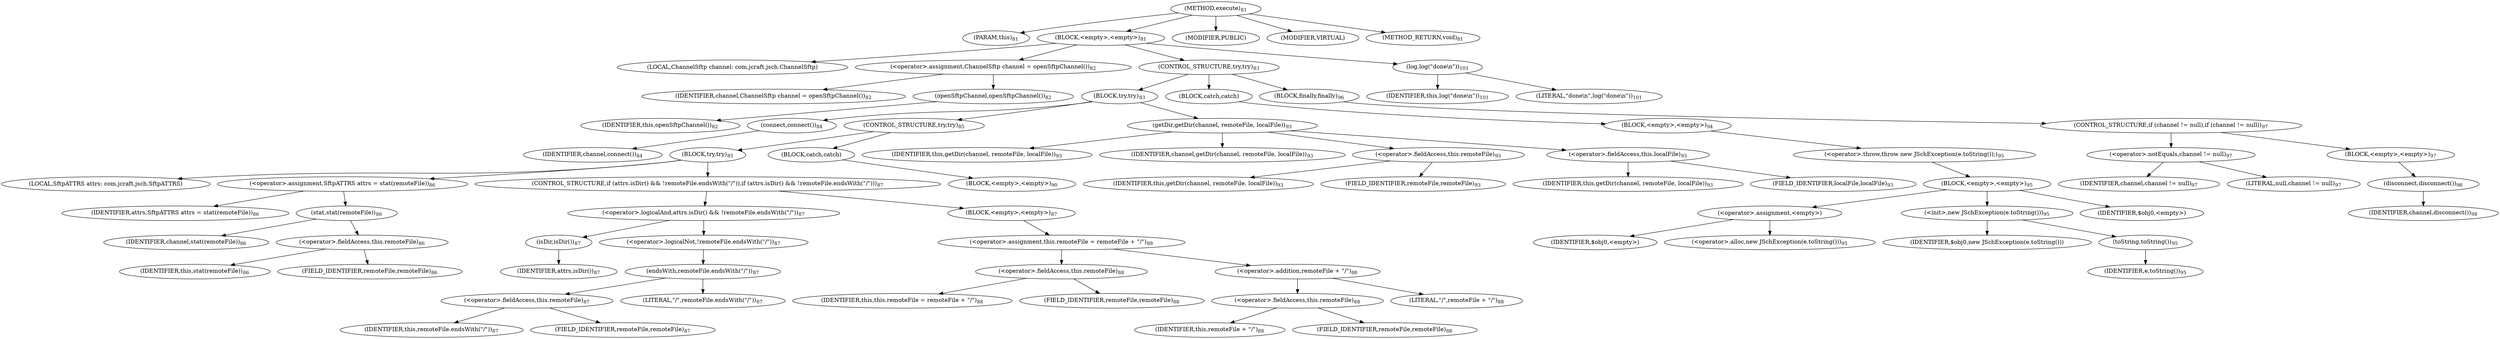 digraph "execute" {  
"92" [label = <(METHOD,execute)<SUB>81</SUB>> ]
"12" [label = <(PARAM,this)<SUB>81</SUB>> ]
"93" [label = <(BLOCK,&lt;empty&gt;,&lt;empty&gt;)<SUB>81</SUB>> ]
"94" [label = <(LOCAL,ChannelSftp channel: com.jcraft.jsch.ChannelSftp)> ]
"95" [label = <(&lt;operator&gt;.assignment,ChannelSftp channel = openSftpChannel())<SUB>82</SUB>> ]
"96" [label = <(IDENTIFIER,channel,ChannelSftp channel = openSftpChannel())<SUB>82</SUB>> ]
"97" [label = <(openSftpChannel,openSftpChannel())<SUB>82</SUB>> ]
"11" [label = <(IDENTIFIER,this,openSftpChannel())<SUB>82</SUB>> ]
"98" [label = <(CONTROL_STRUCTURE,try,try)<SUB>83</SUB>> ]
"99" [label = <(BLOCK,try,try)<SUB>83</SUB>> ]
"100" [label = <(connect,connect())<SUB>84</SUB>> ]
"101" [label = <(IDENTIFIER,channel,connect())<SUB>84</SUB>> ]
"102" [label = <(CONTROL_STRUCTURE,try,try)<SUB>85</SUB>> ]
"103" [label = <(BLOCK,try,try)<SUB>85</SUB>> ]
"104" [label = <(LOCAL,SftpATTRS attrs: com.jcraft.jsch.SftpATTRS)> ]
"105" [label = <(&lt;operator&gt;.assignment,SftpATTRS attrs = stat(remoteFile))<SUB>86</SUB>> ]
"106" [label = <(IDENTIFIER,attrs,SftpATTRS attrs = stat(remoteFile))<SUB>86</SUB>> ]
"107" [label = <(stat,stat(remoteFile))<SUB>86</SUB>> ]
"108" [label = <(IDENTIFIER,channel,stat(remoteFile))<SUB>86</SUB>> ]
"109" [label = <(&lt;operator&gt;.fieldAccess,this.remoteFile)<SUB>86</SUB>> ]
"110" [label = <(IDENTIFIER,this,stat(remoteFile))<SUB>86</SUB>> ]
"111" [label = <(FIELD_IDENTIFIER,remoteFile,remoteFile)<SUB>86</SUB>> ]
"112" [label = <(CONTROL_STRUCTURE,if (attrs.isDir() &amp;&amp; !remoteFile.endsWith(&quot;/&quot;)),if (attrs.isDir() &amp;&amp; !remoteFile.endsWith(&quot;/&quot;)))<SUB>87</SUB>> ]
"113" [label = <(&lt;operator&gt;.logicalAnd,attrs.isDir() &amp;&amp; !remoteFile.endsWith(&quot;/&quot;))<SUB>87</SUB>> ]
"114" [label = <(isDir,isDir())<SUB>87</SUB>> ]
"115" [label = <(IDENTIFIER,attrs,isDir())<SUB>87</SUB>> ]
"116" [label = <(&lt;operator&gt;.logicalNot,!remoteFile.endsWith(&quot;/&quot;))<SUB>87</SUB>> ]
"117" [label = <(endsWith,remoteFile.endsWith(&quot;/&quot;))<SUB>87</SUB>> ]
"118" [label = <(&lt;operator&gt;.fieldAccess,this.remoteFile)<SUB>87</SUB>> ]
"119" [label = <(IDENTIFIER,this,remoteFile.endsWith(&quot;/&quot;))<SUB>87</SUB>> ]
"120" [label = <(FIELD_IDENTIFIER,remoteFile,remoteFile)<SUB>87</SUB>> ]
"121" [label = <(LITERAL,&quot;/&quot;,remoteFile.endsWith(&quot;/&quot;))<SUB>87</SUB>> ]
"122" [label = <(BLOCK,&lt;empty&gt;,&lt;empty&gt;)<SUB>87</SUB>> ]
"123" [label = <(&lt;operator&gt;.assignment,this.remoteFile = remoteFile + &quot;/&quot;)<SUB>88</SUB>> ]
"124" [label = <(&lt;operator&gt;.fieldAccess,this.remoteFile)<SUB>88</SUB>> ]
"125" [label = <(IDENTIFIER,this,this.remoteFile = remoteFile + &quot;/&quot;)<SUB>88</SUB>> ]
"126" [label = <(FIELD_IDENTIFIER,remoteFile,remoteFile)<SUB>88</SUB>> ]
"127" [label = <(&lt;operator&gt;.addition,remoteFile + &quot;/&quot;)<SUB>88</SUB>> ]
"128" [label = <(&lt;operator&gt;.fieldAccess,this.remoteFile)<SUB>88</SUB>> ]
"129" [label = <(IDENTIFIER,this,remoteFile + &quot;/&quot;)<SUB>88</SUB>> ]
"130" [label = <(FIELD_IDENTIFIER,remoteFile,remoteFile)<SUB>88</SUB>> ]
"131" [label = <(LITERAL,&quot;/&quot;,remoteFile + &quot;/&quot;)<SUB>88</SUB>> ]
"132" [label = <(BLOCK,catch,catch)> ]
"133" [label = <(BLOCK,&lt;empty&gt;,&lt;empty&gt;)<SUB>90</SUB>> ]
"134" [label = <(getDir,getDir(channel, remoteFile, localFile))<SUB>93</SUB>> ]
"13" [label = <(IDENTIFIER,this,getDir(channel, remoteFile, localFile))<SUB>93</SUB>> ]
"135" [label = <(IDENTIFIER,channel,getDir(channel, remoteFile, localFile))<SUB>93</SUB>> ]
"136" [label = <(&lt;operator&gt;.fieldAccess,this.remoteFile)<SUB>93</SUB>> ]
"137" [label = <(IDENTIFIER,this,getDir(channel, remoteFile, localFile))<SUB>93</SUB>> ]
"138" [label = <(FIELD_IDENTIFIER,remoteFile,remoteFile)<SUB>93</SUB>> ]
"139" [label = <(&lt;operator&gt;.fieldAccess,this.localFile)<SUB>93</SUB>> ]
"140" [label = <(IDENTIFIER,this,getDir(channel, remoteFile, localFile))<SUB>93</SUB>> ]
"141" [label = <(FIELD_IDENTIFIER,localFile,localFile)<SUB>93</SUB>> ]
"142" [label = <(BLOCK,catch,catch)> ]
"143" [label = <(BLOCK,&lt;empty&gt;,&lt;empty&gt;)<SUB>94</SUB>> ]
"144" [label = <(&lt;operator&gt;.throw,throw new JSchException(e.toString());)<SUB>95</SUB>> ]
"145" [label = <(BLOCK,&lt;empty&gt;,&lt;empty&gt;)<SUB>95</SUB>> ]
"146" [label = <(&lt;operator&gt;.assignment,&lt;empty&gt;)> ]
"147" [label = <(IDENTIFIER,$obj0,&lt;empty&gt;)> ]
"148" [label = <(&lt;operator&gt;.alloc,new JSchException(e.toString()))<SUB>95</SUB>> ]
"149" [label = <(&lt;init&gt;,new JSchException(e.toString()))<SUB>95</SUB>> ]
"150" [label = <(IDENTIFIER,$obj0,new JSchException(e.toString()))> ]
"151" [label = <(toString,toString())<SUB>95</SUB>> ]
"152" [label = <(IDENTIFIER,e,toString())<SUB>95</SUB>> ]
"153" [label = <(IDENTIFIER,$obj0,&lt;empty&gt;)> ]
"154" [label = <(BLOCK,finally,finally)<SUB>96</SUB>> ]
"155" [label = <(CONTROL_STRUCTURE,if (channel != null),if (channel != null))<SUB>97</SUB>> ]
"156" [label = <(&lt;operator&gt;.notEquals,channel != null)<SUB>97</SUB>> ]
"157" [label = <(IDENTIFIER,channel,channel != null)<SUB>97</SUB>> ]
"158" [label = <(LITERAL,null,channel != null)<SUB>97</SUB>> ]
"159" [label = <(BLOCK,&lt;empty&gt;,&lt;empty&gt;)<SUB>97</SUB>> ]
"160" [label = <(disconnect,disconnect())<SUB>98</SUB>> ]
"161" [label = <(IDENTIFIER,channel,disconnect())<SUB>98</SUB>> ]
"162" [label = <(log,log(&quot;done\n&quot;))<SUB>101</SUB>> ]
"14" [label = <(IDENTIFIER,this,log(&quot;done\n&quot;))<SUB>101</SUB>> ]
"163" [label = <(LITERAL,&quot;done\n&quot;,log(&quot;done\n&quot;))<SUB>101</SUB>> ]
"164" [label = <(MODIFIER,PUBLIC)> ]
"165" [label = <(MODIFIER,VIRTUAL)> ]
"166" [label = <(METHOD_RETURN,void)<SUB>81</SUB>> ]
  "92" -> "12" 
  "92" -> "93" 
  "92" -> "164" 
  "92" -> "165" 
  "92" -> "166" 
  "93" -> "94" 
  "93" -> "95" 
  "93" -> "98" 
  "93" -> "162" 
  "95" -> "96" 
  "95" -> "97" 
  "97" -> "11" 
  "98" -> "99" 
  "98" -> "142" 
  "98" -> "154" 
  "99" -> "100" 
  "99" -> "102" 
  "99" -> "134" 
  "100" -> "101" 
  "102" -> "103" 
  "102" -> "132" 
  "103" -> "104" 
  "103" -> "105" 
  "103" -> "112" 
  "105" -> "106" 
  "105" -> "107" 
  "107" -> "108" 
  "107" -> "109" 
  "109" -> "110" 
  "109" -> "111" 
  "112" -> "113" 
  "112" -> "122" 
  "113" -> "114" 
  "113" -> "116" 
  "114" -> "115" 
  "116" -> "117" 
  "117" -> "118" 
  "117" -> "121" 
  "118" -> "119" 
  "118" -> "120" 
  "122" -> "123" 
  "123" -> "124" 
  "123" -> "127" 
  "124" -> "125" 
  "124" -> "126" 
  "127" -> "128" 
  "127" -> "131" 
  "128" -> "129" 
  "128" -> "130" 
  "132" -> "133" 
  "134" -> "13" 
  "134" -> "135" 
  "134" -> "136" 
  "134" -> "139" 
  "136" -> "137" 
  "136" -> "138" 
  "139" -> "140" 
  "139" -> "141" 
  "142" -> "143" 
  "143" -> "144" 
  "144" -> "145" 
  "145" -> "146" 
  "145" -> "149" 
  "145" -> "153" 
  "146" -> "147" 
  "146" -> "148" 
  "149" -> "150" 
  "149" -> "151" 
  "151" -> "152" 
  "154" -> "155" 
  "155" -> "156" 
  "155" -> "159" 
  "156" -> "157" 
  "156" -> "158" 
  "159" -> "160" 
  "160" -> "161" 
  "162" -> "14" 
  "162" -> "163" 
}
